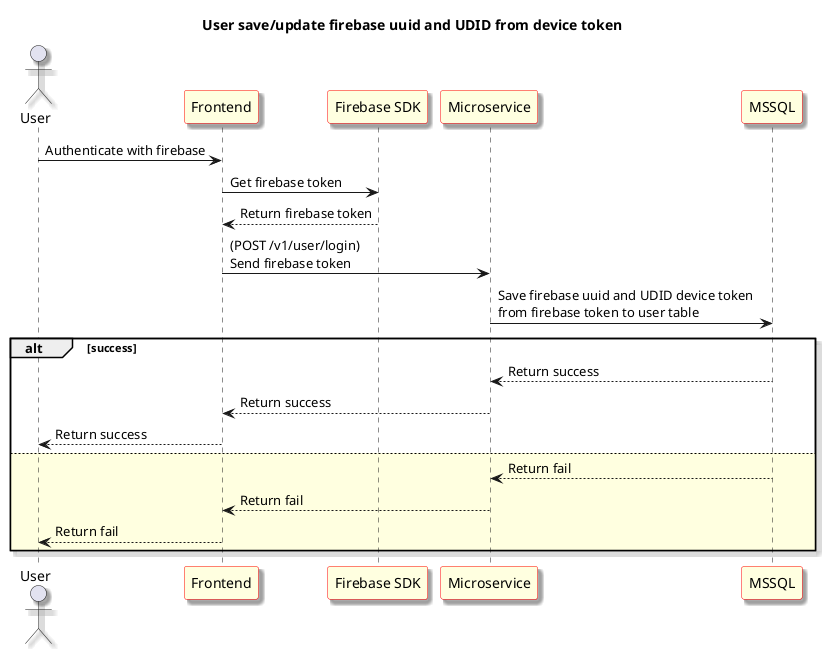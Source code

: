 @startuml User save/update firebase uuid and UDID from device token
skinparam shadowing true
skinparam sequence {
	ParticipantBackgroundColor LightYellow
	ParticipantBorderColor red
}
Title: User save/update firebase uuid and UDID from device token
actor "User" as User1
participant "Frontend" as Frontend
participant "Firebase SDK" as FirebaseSDK
participant "Microservice" as Microservice
participant "MSSQL" as Database

User1 -> Frontend: Authenticate with firebase

Frontend -> FirebaseSDK: Get firebase token

FirebaseSDK --> Frontend: Return firebase token

Frontend -> Microservice: (POST /v1/user/login) \nSend firebase token

Microservice -> Database: Save firebase uuid and UDID device token \nfrom firebase token to user table

alt success 

Microservice <-- Database: Return success

Frontend <-- Microservice: Return success

User1 <-- Frontend: Return success

else #LightYellow

Microservice <-- Database: Return fail

Frontend <-- Microservice: Return fail

User1 <-- Frontend: Return fail

end

@enduml